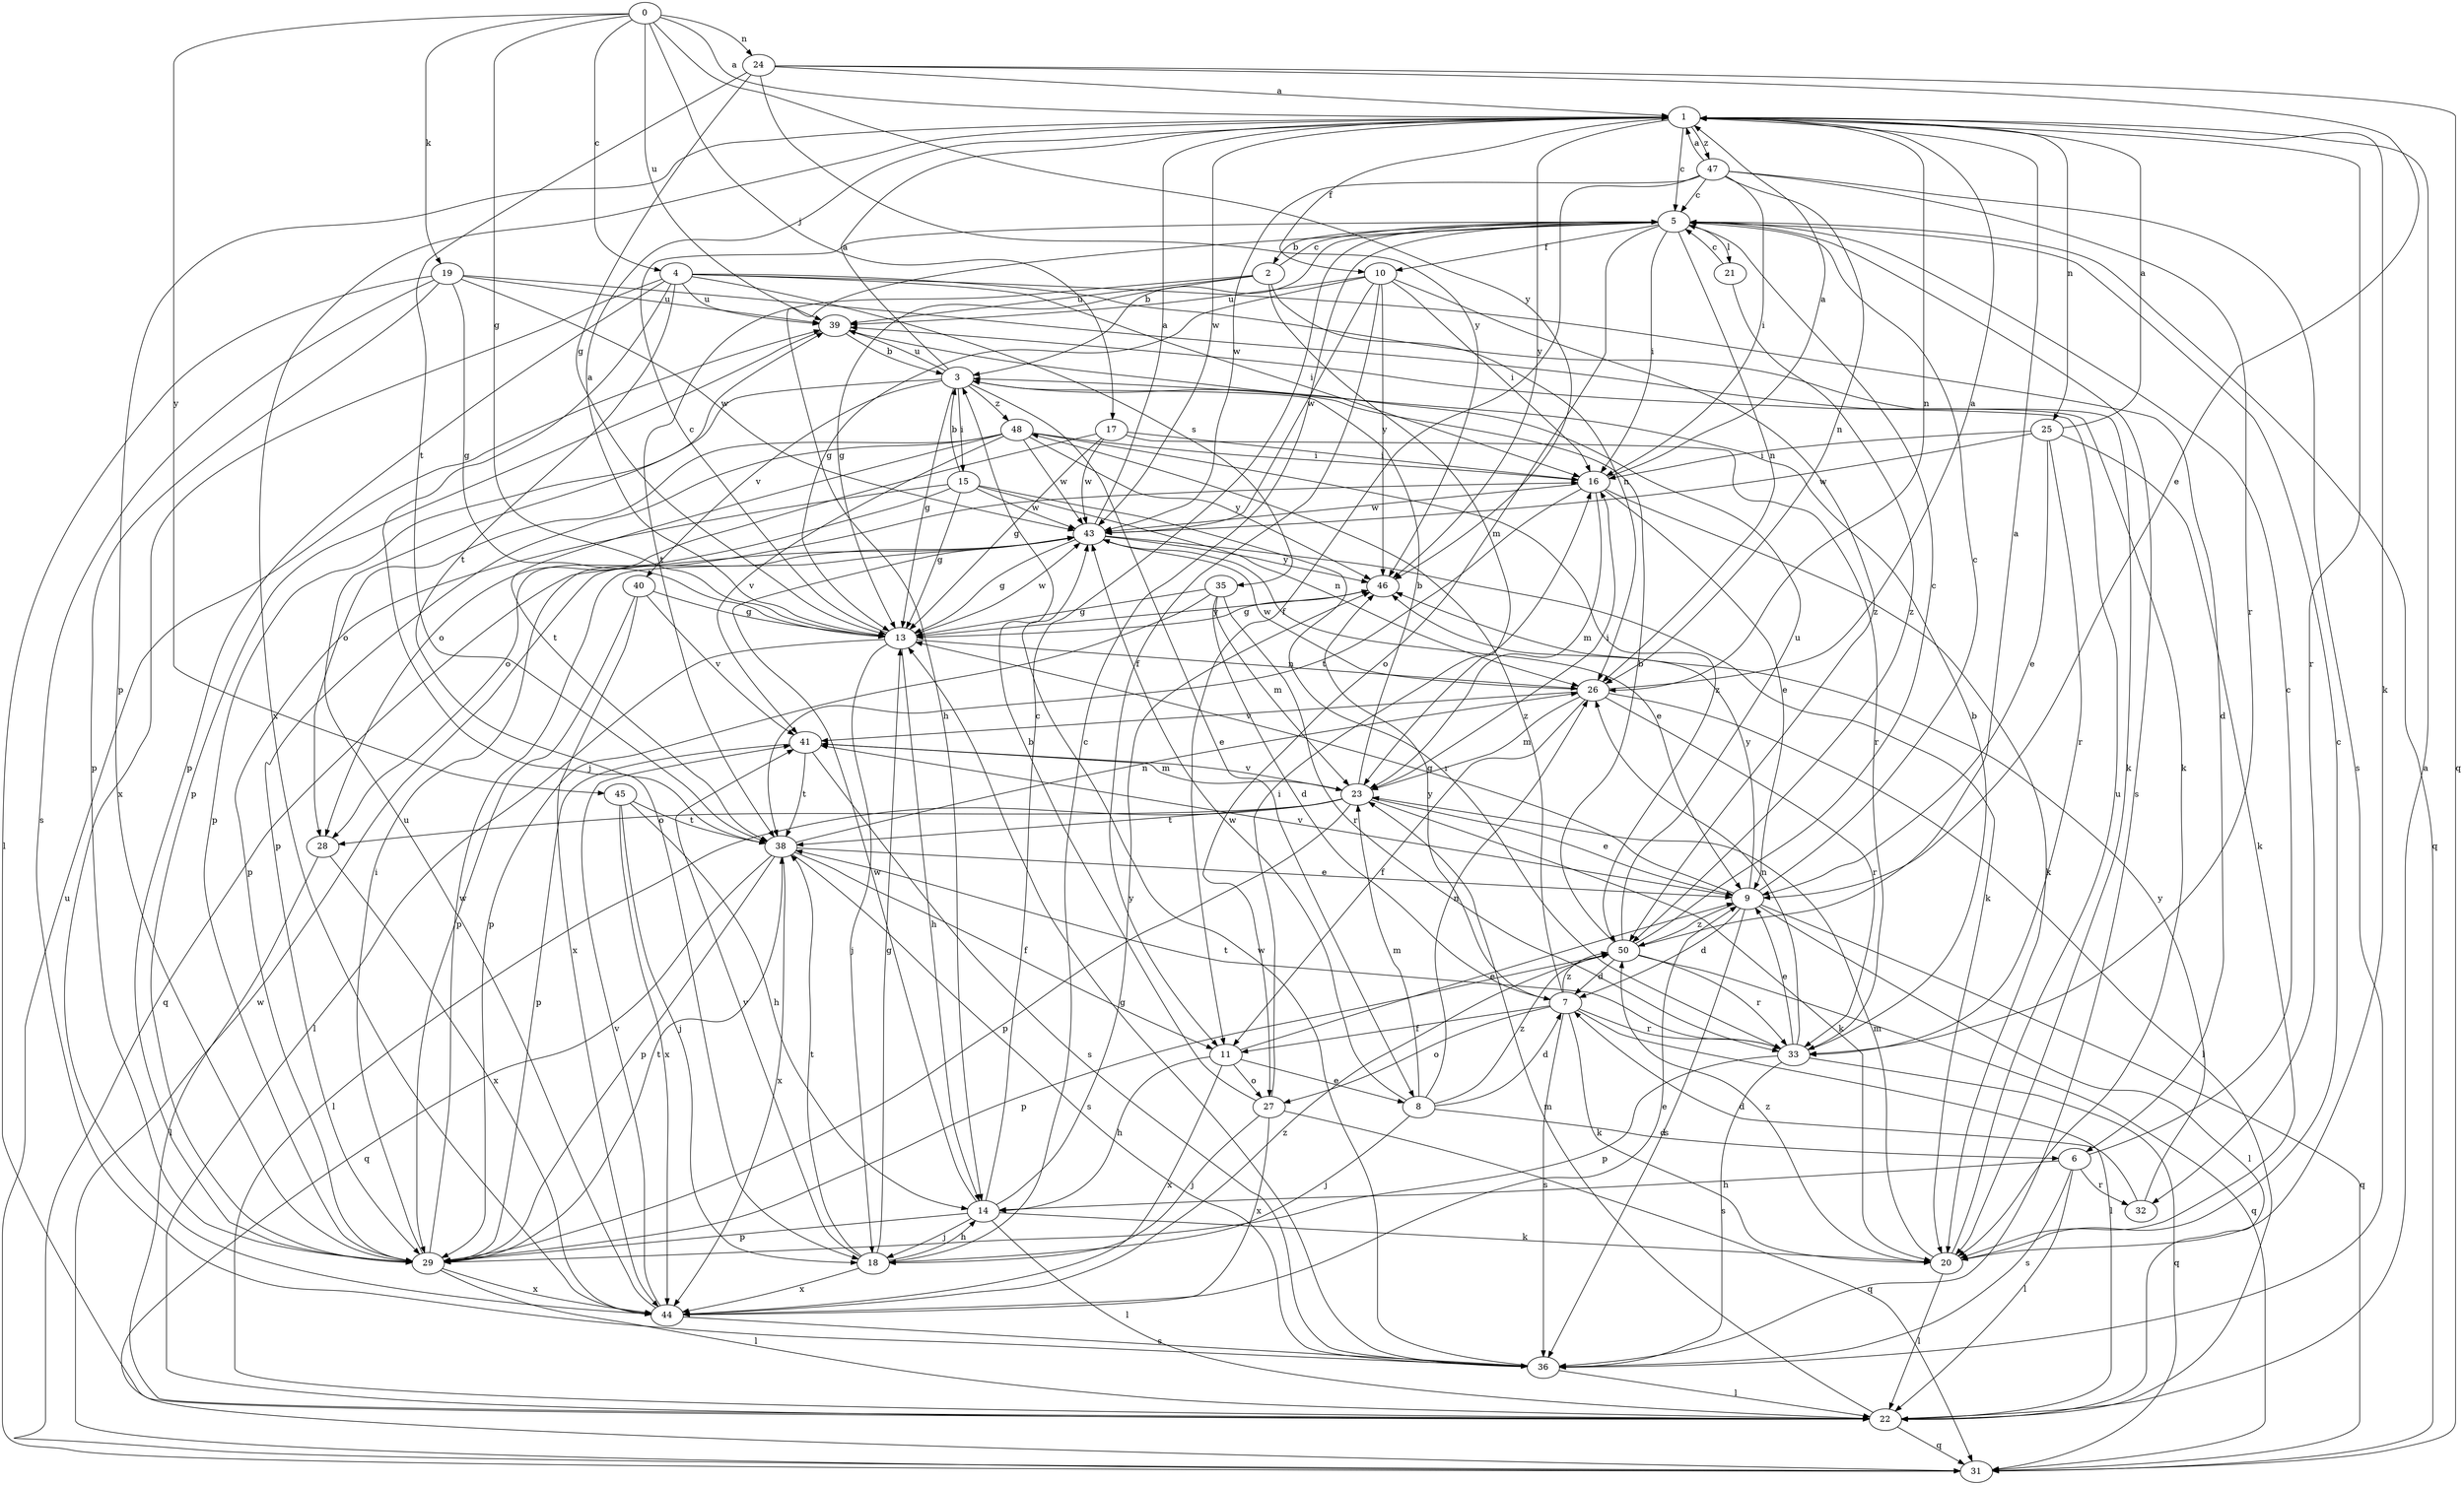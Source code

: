 strict digraph  {
0;
1;
2;
3;
4;
5;
6;
7;
8;
9;
10;
11;
13;
14;
15;
16;
17;
18;
19;
20;
21;
22;
23;
24;
25;
26;
27;
28;
29;
31;
32;
33;
35;
36;
38;
39;
40;
41;
43;
44;
45;
46;
47;
48;
50;
0 -> 1  [label=a];
0 -> 4  [label=c];
0 -> 13  [label=g];
0 -> 17  [label=j];
0 -> 19  [label=k];
0 -> 24  [label=n];
0 -> 39  [label=u];
0 -> 45  [label=y];
0 -> 46  [label=y];
1 -> 5  [label=c];
1 -> 10  [label=f];
1 -> 20  [label=k];
1 -> 25  [label=n];
1 -> 26  [label=n];
1 -> 29  [label=p];
1 -> 32  [label=r];
1 -> 43  [label=w];
1 -> 44  [label=x];
1 -> 46  [label=y];
1 -> 47  [label=z];
2 -> 5  [label=c];
2 -> 13  [label=g];
2 -> 23  [label=m];
2 -> 26  [label=n];
2 -> 38  [label=t];
2 -> 39  [label=u];
3 -> 1  [label=a];
3 -> 8  [label=e];
3 -> 13  [label=g];
3 -> 15  [label=i];
3 -> 29  [label=p];
3 -> 39  [label=u];
3 -> 40  [label=v];
3 -> 48  [label=z];
4 -> 6  [label=d];
4 -> 16  [label=i];
4 -> 18  [label=j];
4 -> 20  [label=k];
4 -> 29  [label=p];
4 -> 35  [label=s];
4 -> 38  [label=t];
4 -> 39  [label=u];
4 -> 44  [label=x];
5 -> 2  [label=b];
5 -> 3  [label=b];
5 -> 10  [label=f];
5 -> 14  [label=h];
5 -> 16  [label=i];
5 -> 21  [label=l];
5 -> 26  [label=n];
5 -> 27  [label=o];
5 -> 31  [label=q];
5 -> 36  [label=s];
6 -> 5  [label=c];
6 -> 14  [label=h];
6 -> 22  [label=l];
6 -> 32  [label=r];
6 -> 36  [label=s];
7 -> 11  [label=f];
7 -> 20  [label=k];
7 -> 22  [label=l];
7 -> 27  [label=o];
7 -> 33  [label=r];
7 -> 36  [label=s];
7 -> 46  [label=y];
7 -> 48  [label=z];
7 -> 50  [label=z];
8 -> 6  [label=d];
8 -> 7  [label=d];
8 -> 18  [label=j];
8 -> 23  [label=m];
8 -> 26  [label=n];
8 -> 43  [label=w];
8 -> 50  [label=z];
9 -> 5  [label=c];
9 -> 7  [label=d];
9 -> 13  [label=g];
9 -> 22  [label=l];
9 -> 31  [label=q];
9 -> 36  [label=s];
9 -> 41  [label=v];
9 -> 46  [label=y];
9 -> 50  [label=z];
10 -> 11  [label=f];
10 -> 13  [label=g];
10 -> 16  [label=i];
10 -> 39  [label=u];
10 -> 43  [label=w];
10 -> 46  [label=y];
10 -> 50  [label=z];
11 -> 8  [label=e];
11 -> 9  [label=e];
11 -> 14  [label=h];
11 -> 27  [label=o];
11 -> 44  [label=x];
13 -> 1  [label=a];
13 -> 5  [label=c];
13 -> 14  [label=h];
13 -> 18  [label=j];
13 -> 22  [label=l];
13 -> 26  [label=n];
13 -> 43  [label=w];
13 -> 46  [label=y];
14 -> 5  [label=c];
14 -> 18  [label=j];
14 -> 20  [label=k];
14 -> 22  [label=l];
14 -> 29  [label=p];
14 -> 43  [label=w];
14 -> 46  [label=y];
15 -> 3  [label=b];
15 -> 13  [label=g];
15 -> 26  [label=n];
15 -> 28  [label=o];
15 -> 29  [label=p];
15 -> 33  [label=r];
15 -> 43  [label=w];
16 -> 1  [label=a];
16 -> 9  [label=e];
16 -> 20  [label=k];
16 -> 23  [label=m];
16 -> 38  [label=t];
16 -> 43  [label=w];
17 -> 13  [label=g];
17 -> 16  [label=i];
17 -> 28  [label=o];
17 -> 33  [label=r];
17 -> 43  [label=w];
18 -> 5  [label=c];
18 -> 13  [label=g];
18 -> 14  [label=h];
18 -> 38  [label=t];
18 -> 41  [label=v];
18 -> 44  [label=x];
19 -> 13  [label=g];
19 -> 20  [label=k];
19 -> 22  [label=l];
19 -> 29  [label=p];
19 -> 36  [label=s];
19 -> 39  [label=u];
19 -> 43  [label=w];
20 -> 5  [label=c];
20 -> 22  [label=l];
20 -> 23  [label=m];
20 -> 39  [label=u];
20 -> 50  [label=z];
21 -> 5  [label=c];
21 -> 50  [label=z];
22 -> 1  [label=a];
22 -> 23  [label=m];
22 -> 31  [label=q];
23 -> 3  [label=b];
23 -> 9  [label=e];
23 -> 16  [label=i];
23 -> 20  [label=k];
23 -> 22  [label=l];
23 -> 28  [label=o];
23 -> 29  [label=p];
23 -> 38  [label=t];
23 -> 41  [label=v];
24 -> 1  [label=a];
24 -> 9  [label=e];
24 -> 13  [label=g];
24 -> 31  [label=q];
24 -> 38  [label=t];
24 -> 46  [label=y];
25 -> 1  [label=a];
25 -> 9  [label=e];
25 -> 16  [label=i];
25 -> 20  [label=k];
25 -> 33  [label=r];
25 -> 43  [label=w];
26 -> 1  [label=a];
26 -> 11  [label=f];
26 -> 22  [label=l];
26 -> 23  [label=m];
26 -> 33  [label=r];
26 -> 41  [label=v];
26 -> 43  [label=w];
27 -> 3  [label=b];
27 -> 16  [label=i];
27 -> 18  [label=j];
27 -> 31  [label=q];
27 -> 44  [label=x];
28 -> 22  [label=l];
28 -> 44  [label=x];
29 -> 16  [label=i];
29 -> 22  [label=l];
29 -> 38  [label=t];
29 -> 43  [label=w];
29 -> 44  [label=x];
31 -> 39  [label=u];
31 -> 43  [label=w];
32 -> 7  [label=d];
32 -> 46  [label=y];
33 -> 3  [label=b];
33 -> 9  [label=e];
33 -> 26  [label=n];
33 -> 29  [label=p];
33 -> 31  [label=q];
33 -> 36  [label=s];
33 -> 38  [label=t];
35 -> 7  [label=d];
35 -> 13  [label=g];
35 -> 23  [label=m];
35 -> 29  [label=p];
35 -> 33  [label=r];
36 -> 13  [label=g];
36 -> 22  [label=l];
36 -> 43  [label=w];
38 -> 9  [label=e];
38 -> 11  [label=f];
38 -> 26  [label=n];
38 -> 29  [label=p];
38 -> 31  [label=q];
38 -> 36  [label=s];
38 -> 44  [label=x];
39 -> 3  [label=b];
39 -> 29  [label=p];
40 -> 13  [label=g];
40 -> 29  [label=p];
40 -> 41  [label=v];
40 -> 44  [label=x];
41 -> 23  [label=m];
41 -> 29  [label=p];
41 -> 36  [label=s];
41 -> 38  [label=t];
43 -> 1  [label=a];
43 -> 9  [label=e];
43 -> 13  [label=g];
43 -> 20  [label=k];
43 -> 31  [label=q];
43 -> 46  [label=y];
44 -> 9  [label=e];
44 -> 36  [label=s];
44 -> 39  [label=u];
44 -> 41  [label=v];
44 -> 50  [label=z];
45 -> 14  [label=h];
45 -> 18  [label=j];
45 -> 38  [label=t];
45 -> 44  [label=x];
46 -> 13  [label=g];
47 -> 1  [label=a];
47 -> 5  [label=c];
47 -> 11  [label=f];
47 -> 16  [label=i];
47 -> 26  [label=n];
47 -> 33  [label=r];
47 -> 36  [label=s];
47 -> 43  [label=w];
48 -> 16  [label=i];
48 -> 28  [label=o];
48 -> 29  [label=p];
48 -> 38  [label=t];
48 -> 41  [label=v];
48 -> 43  [label=w];
48 -> 46  [label=y];
48 -> 50  [label=z];
50 -> 1  [label=a];
50 -> 3  [label=b];
50 -> 5  [label=c];
50 -> 7  [label=d];
50 -> 29  [label=p];
50 -> 31  [label=q];
50 -> 33  [label=r];
50 -> 39  [label=u];
}
